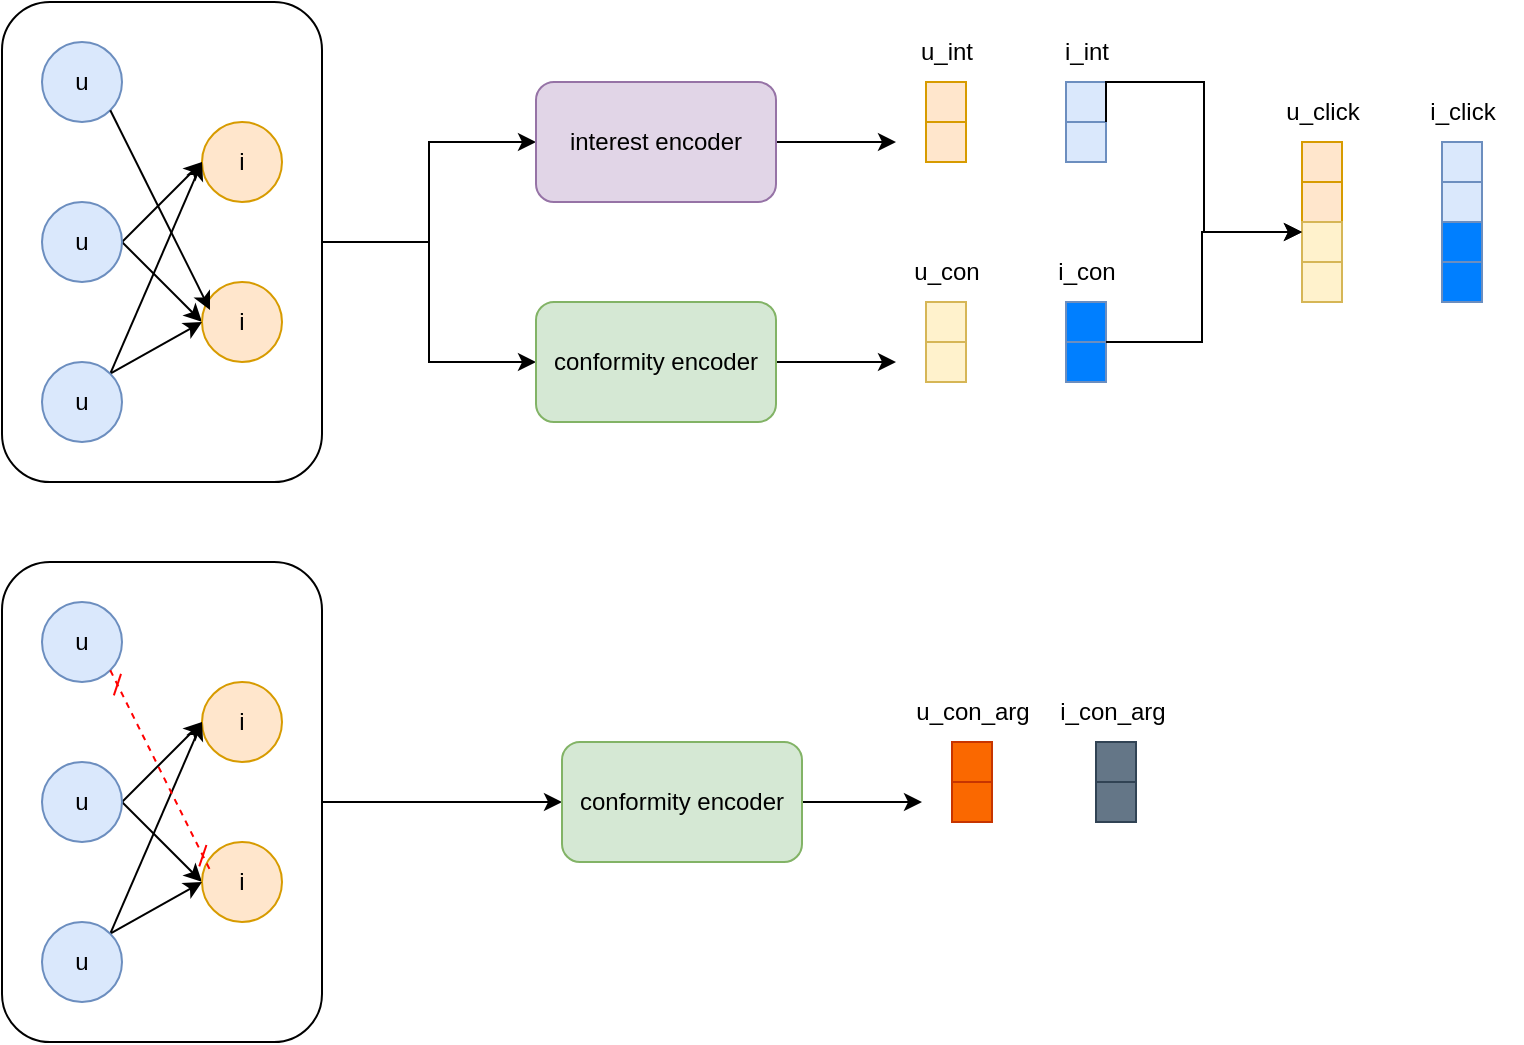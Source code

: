 <mxfile version="24.7.7">
  <diagram name="第 1 页" id="VUyj2m2OqaJEFEo-j7Zs">
    <mxGraphModel dx="1386" dy="748" grid="1" gridSize="10" guides="1" tooltips="1" connect="1" arrows="1" fold="1" page="1" pageScale="1" pageWidth="1654" pageHeight="1169" math="1" shadow="0">
      <root>
        <mxCell id="0" />
        <mxCell id="1" parent="0" />
        <mxCell id="WJeP69q8FkyDFJacEMiq-56" style="edgeStyle=orthogonalEdgeStyle;rounded=0;orthogonalLoop=1;jettySize=auto;html=1;exitX=1;exitY=0.5;exitDx=0;exitDy=0;entryX=0;entryY=0.5;entryDx=0;entryDy=0;" edge="1" parent="1" source="WJeP69q8FkyDFJacEMiq-22" target="WJeP69q8FkyDFJacEMiq-55">
          <mxGeometry relative="1" as="geometry" />
        </mxCell>
        <mxCell id="WJeP69q8FkyDFJacEMiq-22" value="" style="rounded=1;whiteSpace=wrap;html=1;" vertex="1" parent="1">
          <mxGeometry x="260" y="340" width="160" height="240" as="geometry" />
        </mxCell>
        <mxCell id="WJeP69q8FkyDFJacEMiq-27" style="edgeStyle=orthogonalEdgeStyle;rounded=0;orthogonalLoop=1;jettySize=auto;html=1;exitX=1;exitY=0.5;exitDx=0;exitDy=0;entryX=0;entryY=0.5;entryDx=0;entryDy=0;" edge="1" parent="1" source="WJeP69q8FkyDFJacEMiq-21" target="WJeP69q8FkyDFJacEMiq-26">
          <mxGeometry relative="1" as="geometry" />
        </mxCell>
        <mxCell id="WJeP69q8FkyDFJacEMiq-98" style="edgeStyle=orthogonalEdgeStyle;rounded=0;orthogonalLoop=1;jettySize=auto;html=1;exitX=1;exitY=0.5;exitDx=0;exitDy=0;entryX=0;entryY=0.5;entryDx=0;entryDy=0;" edge="1" parent="1" source="WJeP69q8FkyDFJacEMiq-21" target="WJeP69q8FkyDFJacEMiq-25">
          <mxGeometry relative="1" as="geometry" />
        </mxCell>
        <mxCell id="WJeP69q8FkyDFJacEMiq-21" value="" style="rounded=1;whiteSpace=wrap;html=1;" vertex="1" parent="1">
          <mxGeometry x="260" y="60" width="160" height="240" as="geometry" />
        </mxCell>
        <mxCell id="WJeP69q8FkyDFJacEMiq-1" value="u" style="ellipse;whiteSpace=wrap;html=1;aspect=fixed;fillColor=#dae8fc;strokeColor=#6c8ebf;" vertex="1" parent="1">
          <mxGeometry x="280" y="80" width="40" height="40" as="geometry" />
        </mxCell>
        <mxCell id="WJeP69q8FkyDFJacEMiq-2" value="i" style="ellipse;whiteSpace=wrap;html=1;aspect=fixed;fillColor=#ffe6cc;strokeColor=#d79b00;" vertex="1" parent="1">
          <mxGeometry x="360" y="120" width="40" height="40" as="geometry" />
        </mxCell>
        <mxCell id="WJeP69q8FkyDFJacEMiq-7" style="rounded=0;orthogonalLoop=1;jettySize=auto;html=1;exitX=1;exitY=0.5;exitDx=0;exitDy=0;entryX=0;entryY=0.5;entryDx=0;entryDy=0;" edge="1" parent="1" source="WJeP69q8FkyDFJacEMiq-3" target="WJeP69q8FkyDFJacEMiq-2">
          <mxGeometry relative="1" as="geometry" />
        </mxCell>
        <mxCell id="WJeP69q8FkyDFJacEMiq-9" style="rounded=0;orthogonalLoop=1;jettySize=auto;html=1;exitX=1;exitY=0.5;exitDx=0;exitDy=0;entryX=0;entryY=0.5;entryDx=0;entryDy=0;" edge="1" parent="1" source="WJeP69q8FkyDFJacEMiq-3" target="WJeP69q8FkyDFJacEMiq-4">
          <mxGeometry relative="1" as="geometry" />
        </mxCell>
        <mxCell id="WJeP69q8FkyDFJacEMiq-3" value="u" style="ellipse;whiteSpace=wrap;html=1;aspect=fixed;fillColor=#dae8fc;strokeColor=#6c8ebf;" vertex="1" parent="1">
          <mxGeometry x="280" y="160" width="40" height="40" as="geometry" />
        </mxCell>
        <mxCell id="WJeP69q8FkyDFJacEMiq-4" value="i" style="ellipse;whiteSpace=wrap;html=1;aspect=fixed;fillColor=#ffe6cc;strokeColor=#d79b00;" vertex="1" parent="1">
          <mxGeometry x="360" y="200" width="40" height="40" as="geometry" />
        </mxCell>
        <mxCell id="WJeP69q8FkyDFJacEMiq-8" style="rounded=0;orthogonalLoop=1;jettySize=auto;html=1;exitX=1;exitY=0;exitDx=0;exitDy=0;" edge="1" parent="1" source="WJeP69q8FkyDFJacEMiq-5">
          <mxGeometry relative="1" as="geometry">
            <mxPoint x="360" y="140" as="targetPoint" />
          </mxGeometry>
        </mxCell>
        <mxCell id="WJeP69q8FkyDFJacEMiq-10" style="rounded=0;orthogonalLoop=1;jettySize=auto;html=1;exitX=1;exitY=0;exitDx=0;exitDy=0;entryX=0;entryY=0.5;entryDx=0;entryDy=0;" edge="1" parent="1" source="WJeP69q8FkyDFJacEMiq-5" target="WJeP69q8FkyDFJacEMiq-4">
          <mxGeometry relative="1" as="geometry" />
        </mxCell>
        <mxCell id="WJeP69q8FkyDFJacEMiq-5" value="u" style="ellipse;whiteSpace=wrap;html=1;aspect=fixed;fillColor=#dae8fc;strokeColor=#6c8ebf;" vertex="1" parent="1">
          <mxGeometry x="280" y="240" width="40" height="40" as="geometry" />
        </mxCell>
        <mxCell id="WJeP69q8FkyDFJacEMiq-6" style="rounded=0;orthogonalLoop=1;jettySize=auto;html=1;exitX=1;exitY=1;exitDx=0;exitDy=0;entryX=0.1;entryY=0.35;entryDx=0;entryDy=0;entryPerimeter=0;" edge="1" parent="1" source="WJeP69q8FkyDFJacEMiq-1" target="WJeP69q8FkyDFJacEMiq-4">
          <mxGeometry relative="1" as="geometry" />
        </mxCell>
        <mxCell id="WJeP69q8FkyDFJacEMiq-11" value="u" style="ellipse;whiteSpace=wrap;html=1;aspect=fixed;fillColor=#dae8fc;strokeColor=#6c8ebf;" vertex="1" parent="1">
          <mxGeometry x="280" y="360" width="40" height="40" as="geometry" />
        </mxCell>
        <mxCell id="WJeP69q8FkyDFJacEMiq-12" value="i" style="ellipse;whiteSpace=wrap;html=1;aspect=fixed;fillColor=#ffe6cc;strokeColor=#d79b00;" vertex="1" parent="1">
          <mxGeometry x="360" y="400" width="40" height="40" as="geometry" />
        </mxCell>
        <mxCell id="WJeP69q8FkyDFJacEMiq-13" style="rounded=0;orthogonalLoop=1;jettySize=auto;html=1;exitX=1;exitY=0.5;exitDx=0;exitDy=0;entryX=0;entryY=0.5;entryDx=0;entryDy=0;" edge="1" parent="1" source="WJeP69q8FkyDFJacEMiq-15" target="WJeP69q8FkyDFJacEMiq-12">
          <mxGeometry relative="1" as="geometry" />
        </mxCell>
        <mxCell id="WJeP69q8FkyDFJacEMiq-14" style="rounded=0;orthogonalLoop=1;jettySize=auto;html=1;exitX=1;exitY=0.5;exitDx=0;exitDy=0;entryX=0;entryY=0.5;entryDx=0;entryDy=0;" edge="1" parent="1" source="WJeP69q8FkyDFJacEMiq-15" target="WJeP69q8FkyDFJacEMiq-16">
          <mxGeometry relative="1" as="geometry" />
        </mxCell>
        <mxCell id="WJeP69q8FkyDFJacEMiq-15" value="u" style="ellipse;whiteSpace=wrap;html=1;aspect=fixed;fillColor=#dae8fc;strokeColor=#6c8ebf;" vertex="1" parent="1">
          <mxGeometry x="280" y="440" width="40" height="40" as="geometry" />
        </mxCell>
        <mxCell id="WJeP69q8FkyDFJacEMiq-16" value="i" style="ellipse;whiteSpace=wrap;html=1;aspect=fixed;fillColor=#ffe6cc;strokeColor=#d79b00;" vertex="1" parent="1">
          <mxGeometry x="360" y="480" width="40" height="40" as="geometry" />
        </mxCell>
        <mxCell id="WJeP69q8FkyDFJacEMiq-17" style="rounded=0;orthogonalLoop=1;jettySize=auto;html=1;exitX=1;exitY=0;exitDx=0;exitDy=0;" edge="1" parent="1" source="WJeP69q8FkyDFJacEMiq-19">
          <mxGeometry relative="1" as="geometry">
            <mxPoint x="360" y="420" as="targetPoint" />
          </mxGeometry>
        </mxCell>
        <mxCell id="WJeP69q8FkyDFJacEMiq-18" style="rounded=0;orthogonalLoop=1;jettySize=auto;html=1;exitX=1;exitY=0;exitDx=0;exitDy=0;entryX=0;entryY=0.5;entryDx=0;entryDy=0;" edge="1" parent="1" source="WJeP69q8FkyDFJacEMiq-19" target="WJeP69q8FkyDFJacEMiq-16">
          <mxGeometry relative="1" as="geometry" />
        </mxCell>
        <mxCell id="WJeP69q8FkyDFJacEMiq-19" value="u" style="ellipse;whiteSpace=wrap;html=1;aspect=fixed;fillColor=#dae8fc;strokeColor=#6c8ebf;" vertex="1" parent="1">
          <mxGeometry x="280" y="520" width="40" height="40" as="geometry" />
        </mxCell>
        <mxCell id="WJeP69q8FkyDFJacEMiq-20" style="rounded=0;orthogonalLoop=1;jettySize=auto;html=1;exitX=1;exitY=1;exitDx=0;exitDy=0;entryX=0.1;entryY=0.35;entryDx=0;entryDy=0;entryPerimeter=0;startArrow=dash;startFill=0;endArrow=dash;endFill=0;fillColor=#f8cecc;strokeColor=#FF0000;dashed=1;" edge="1" parent="1" source="WJeP69q8FkyDFJacEMiq-11" target="WJeP69q8FkyDFJacEMiq-16">
          <mxGeometry relative="1" as="geometry" />
        </mxCell>
        <mxCell id="WJeP69q8FkyDFJacEMiq-28" style="edgeStyle=orthogonalEdgeStyle;rounded=0;orthogonalLoop=1;jettySize=auto;html=1;exitX=1;exitY=0.5;exitDx=0;exitDy=0;" edge="1" parent="1" source="WJeP69q8FkyDFJacEMiq-25">
          <mxGeometry relative="1" as="geometry">
            <mxPoint x="707" y="130" as="targetPoint" />
          </mxGeometry>
        </mxCell>
        <mxCell id="WJeP69q8FkyDFJacEMiq-25" value="interest encoder" style="rounded=1;whiteSpace=wrap;html=1;fillColor=#e1d5e7;strokeColor=#9673a6;" vertex="1" parent="1">
          <mxGeometry x="527" y="100" width="120" height="60" as="geometry" />
        </mxCell>
        <mxCell id="WJeP69q8FkyDFJacEMiq-29" style="edgeStyle=orthogonalEdgeStyle;rounded=0;orthogonalLoop=1;jettySize=auto;html=1;exitX=1;exitY=0.5;exitDx=0;exitDy=0;" edge="1" parent="1" source="WJeP69q8FkyDFJacEMiq-26">
          <mxGeometry relative="1" as="geometry">
            <mxPoint x="707" y="240" as="targetPoint" />
          </mxGeometry>
        </mxCell>
        <mxCell id="WJeP69q8FkyDFJacEMiq-26" value="conformity encoder" style="rounded=1;whiteSpace=wrap;html=1;fillColor=#d5e8d4;strokeColor=#82b366;" vertex="1" parent="1">
          <mxGeometry x="527" y="210" width="120" height="60" as="geometry" />
        </mxCell>
        <mxCell id="WJeP69q8FkyDFJacEMiq-57" style="edgeStyle=orthogonalEdgeStyle;rounded=0;orthogonalLoop=1;jettySize=auto;html=1;exitX=1;exitY=0.5;exitDx=0;exitDy=0;" edge="1" parent="1" source="WJeP69q8FkyDFJacEMiq-55">
          <mxGeometry relative="1" as="geometry">
            <mxPoint x="720" y="460" as="targetPoint" />
          </mxGeometry>
        </mxCell>
        <mxCell id="WJeP69q8FkyDFJacEMiq-55" value="conformity encoder" style="rounded=1;whiteSpace=wrap;html=1;fillColor=#d5e8d4;strokeColor=#82b366;" vertex="1" parent="1">
          <mxGeometry x="540" y="430" width="120" height="60" as="geometry" />
        </mxCell>
        <mxCell id="WJeP69q8FkyDFJacEMiq-67" value="u_con_arg" style="text;html=1;align=center;verticalAlign=middle;resizable=0;points=[];autosize=1;strokeColor=none;fillColor=none;" vertex="1" parent="1">
          <mxGeometry x="705" y="400" width="80" height="30" as="geometry" />
        </mxCell>
        <mxCell id="WJeP69q8FkyDFJacEMiq-38" value="u_int" style="text;html=1;align=center;verticalAlign=middle;resizable=0;points=[];autosize=1;strokeColor=none;fillColor=none;" vertex="1" parent="1">
          <mxGeometry x="707" y="70" width="50" height="30" as="geometry" />
        </mxCell>
        <mxCell id="WJeP69q8FkyDFJacEMiq-50" value="u_con" style="text;html=1;align=center;verticalAlign=middle;resizable=0;points=[];autosize=1;strokeColor=none;fillColor=none;" vertex="1" parent="1">
          <mxGeometry x="702" y="180" width="60" height="30" as="geometry" />
        </mxCell>
        <mxCell id="WJeP69q8FkyDFJacEMiq-39" value="i_int" style="text;html=1;align=center;verticalAlign=middle;resizable=0;points=[];autosize=1;strokeColor=none;fillColor=none;" vertex="1" parent="1">
          <mxGeometry x="777" y="70" width="50" height="30" as="geometry" />
        </mxCell>
        <mxCell id="WJeP69q8FkyDFJacEMiq-78" value="i_con" style="text;html=1;align=center;verticalAlign=middle;resizable=0;points=[];autosize=1;strokeColor=none;fillColor=none;" vertex="1" parent="1">
          <mxGeometry x="777" y="180" width="50" height="30" as="geometry" />
        </mxCell>
        <mxCell id="WJeP69q8FkyDFJacEMiq-68" value="i_con_arg" style="text;html=1;align=center;verticalAlign=middle;resizable=0;points=[];autosize=1;strokeColor=none;fillColor=none;container=0;" vertex="1" parent="1">
          <mxGeometry x="775" y="400" width="80" height="30" as="geometry" />
        </mxCell>
        <mxCell id="WJeP69q8FkyDFJacEMiq-85" value="" style="group" vertex="1" connectable="0" parent="1">
          <mxGeometry x="722" y="210" width="20" height="40" as="geometry" />
        </mxCell>
        <mxCell id="WJeP69q8FkyDFJacEMiq-43" value="" style="whiteSpace=wrap;html=1;aspect=fixed;fillColor=#fff2cc;strokeColor=#d6b656;" vertex="1" parent="WJeP69q8FkyDFJacEMiq-85">
          <mxGeometry width="20" height="20" as="geometry" />
        </mxCell>
        <mxCell id="WJeP69q8FkyDFJacEMiq-44" value="" style="whiteSpace=wrap;html=1;aspect=fixed;fillColor=#fff2cc;strokeColor=#d6b656;" vertex="1" parent="WJeP69q8FkyDFJacEMiq-85">
          <mxGeometry y="20" width="20" height="20" as="geometry" />
        </mxCell>
        <mxCell id="WJeP69q8FkyDFJacEMiq-86" value="" style="group;fillColor=#fa6800;fontColor=#000000;strokeColor=#C73500;" vertex="1" connectable="0" parent="1">
          <mxGeometry x="735" y="430" width="20" height="40" as="geometry" />
        </mxCell>
        <mxCell id="WJeP69q8FkyDFJacEMiq-87" value="" style="whiteSpace=wrap;html=1;aspect=fixed;fillColor=#fa6800;strokeColor=#C73500;fontColor=#000000;" vertex="1" parent="WJeP69q8FkyDFJacEMiq-86">
          <mxGeometry width="20" height="20" as="geometry" />
        </mxCell>
        <mxCell id="WJeP69q8FkyDFJacEMiq-88" value="" style="whiteSpace=wrap;html=1;aspect=fixed;fillColor=#fa6800;strokeColor=#C73500;fontColor=#000000;" vertex="1" parent="WJeP69q8FkyDFJacEMiq-86">
          <mxGeometry y="20" width="20" height="20" as="geometry" />
        </mxCell>
        <mxCell id="WJeP69q8FkyDFJacEMiq-92" value="" style="group" vertex="1" connectable="0" parent="1">
          <mxGeometry x="792" y="210" width="20" height="40" as="geometry" />
        </mxCell>
        <mxCell id="WJeP69q8FkyDFJacEMiq-75" value="" style="whiteSpace=wrap;html=1;aspect=fixed;fillColor=#007FFF;strokeColor=#6c8ebf;" vertex="1" parent="WJeP69q8FkyDFJacEMiq-92">
          <mxGeometry width="20" height="20" as="geometry" />
        </mxCell>
        <mxCell id="WJeP69q8FkyDFJacEMiq-76" value="" style="whiteSpace=wrap;html=1;aspect=fixed;fillColor=#007FFF;strokeColor=#6c8ebf;" vertex="1" parent="WJeP69q8FkyDFJacEMiq-92">
          <mxGeometry y="20" width="20" height="20" as="geometry" />
        </mxCell>
        <mxCell id="WJeP69q8FkyDFJacEMiq-93" value="" style="group" vertex="1" connectable="0" parent="1">
          <mxGeometry x="792" y="100" width="20" height="40" as="geometry" />
        </mxCell>
        <mxCell id="WJeP69q8FkyDFJacEMiq-35" value="" style="whiteSpace=wrap;html=1;aspect=fixed;fillColor=#dae8fc;strokeColor=#6c8ebf;" vertex="1" parent="WJeP69q8FkyDFJacEMiq-93">
          <mxGeometry width="20" height="20" as="geometry" />
        </mxCell>
        <mxCell id="WJeP69q8FkyDFJacEMiq-36" value="" style="whiteSpace=wrap;html=1;aspect=fixed;fillColor=#dae8fc;strokeColor=#6c8ebf;" vertex="1" parent="WJeP69q8FkyDFJacEMiq-93">
          <mxGeometry y="20" width="20" height="20" as="geometry" />
        </mxCell>
        <mxCell id="WJeP69q8FkyDFJacEMiq-94" value="" style="group" vertex="1" connectable="0" parent="1">
          <mxGeometry x="722" y="100" width="20" height="40" as="geometry" />
        </mxCell>
        <mxCell id="WJeP69q8FkyDFJacEMiq-30" value="" style="whiteSpace=wrap;html=1;aspect=fixed;fillColor=#ffe6cc;strokeColor=#d79b00;" vertex="1" parent="WJeP69q8FkyDFJacEMiq-94">
          <mxGeometry width="20" height="20" as="geometry" />
        </mxCell>
        <mxCell id="WJeP69q8FkyDFJacEMiq-31" value="" style="whiteSpace=wrap;html=1;aspect=fixed;fillColor=#ffe6cc;strokeColor=#d79b00;" vertex="1" parent="WJeP69q8FkyDFJacEMiq-94">
          <mxGeometry y="20" width="20" height="20" as="geometry" />
        </mxCell>
        <mxCell id="WJeP69q8FkyDFJacEMiq-95" value="" style="group;fillColor=#647687;fontColor=#ffffff;strokeColor=#314354;" vertex="1" connectable="0" parent="1">
          <mxGeometry x="807" y="430" width="20" height="40" as="geometry" />
        </mxCell>
        <mxCell id="WJeP69q8FkyDFJacEMiq-96" value="" style="whiteSpace=wrap;html=1;aspect=fixed;fillColor=#647687;strokeColor=#314354;fontColor=#ffffff;" vertex="1" parent="WJeP69q8FkyDFJacEMiq-95">
          <mxGeometry width="20" height="20" as="geometry" />
        </mxCell>
        <mxCell id="WJeP69q8FkyDFJacEMiq-97" value="" style="whiteSpace=wrap;html=1;aspect=fixed;fillColor=#647687;strokeColor=#314354;fontColor=#ffffff;" vertex="1" parent="WJeP69q8FkyDFJacEMiq-95">
          <mxGeometry y="20" width="20" height="20" as="geometry" />
        </mxCell>
        <mxCell id="WJeP69q8FkyDFJacEMiq-99" value="" style="group" vertex="1" connectable="0" parent="1">
          <mxGeometry x="910" y="130" width="20" height="40" as="geometry" />
        </mxCell>
        <mxCell id="WJeP69q8FkyDFJacEMiq-100" value="" style="whiteSpace=wrap;html=1;aspect=fixed;fillColor=#ffe6cc;strokeColor=#d79b00;" vertex="1" parent="WJeP69q8FkyDFJacEMiq-99">
          <mxGeometry width="20" height="20" as="geometry" />
        </mxCell>
        <mxCell id="WJeP69q8FkyDFJacEMiq-101" value="" style="whiteSpace=wrap;html=1;aspect=fixed;fillColor=#ffe6cc;strokeColor=#d79b00;" vertex="1" parent="WJeP69q8FkyDFJacEMiq-99">
          <mxGeometry y="20" width="20" height="20" as="geometry" />
        </mxCell>
        <mxCell id="WJeP69q8FkyDFJacEMiq-102" value="" style="group" vertex="1" connectable="0" parent="1">
          <mxGeometry x="910" y="170" width="20" height="40" as="geometry" />
        </mxCell>
        <mxCell id="WJeP69q8FkyDFJacEMiq-103" value="" style="whiteSpace=wrap;html=1;aspect=fixed;fillColor=#fff2cc;strokeColor=#d6b656;" vertex="1" parent="WJeP69q8FkyDFJacEMiq-102">
          <mxGeometry width="20" height="20" as="geometry" />
        </mxCell>
        <mxCell id="WJeP69q8FkyDFJacEMiq-104" value="" style="whiteSpace=wrap;html=1;aspect=fixed;fillColor=#fff2cc;strokeColor=#d6b656;" vertex="1" parent="WJeP69q8FkyDFJacEMiq-102">
          <mxGeometry y="20" width="20" height="20" as="geometry" />
        </mxCell>
        <mxCell id="WJeP69q8FkyDFJacEMiq-111" value="u_click" style="text;html=1;align=center;verticalAlign=middle;resizable=0;points=[];autosize=1;strokeColor=none;fillColor=none;" vertex="1" parent="1">
          <mxGeometry x="890" y="100" width="60" height="30" as="geometry" />
        </mxCell>
        <mxCell id="WJeP69q8FkyDFJacEMiq-112" value="" style="group" vertex="1" connectable="0" parent="1">
          <mxGeometry x="980" y="130" width="20" height="80" as="geometry" />
        </mxCell>
        <mxCell id="WJeP69q8FkyDFJacEMiq-105" value="" style="group" vertex="1" connectable="0" parent="WJeP69q8FkyDFJacEMiq-112">
          <mxGeometry width="20" height="40" as="geometry" />
        </mxCell>
        <mxCell id="WJeP69q8FkyDFJacEMiq-106" value="" style="whiteSpace=wrap;html=1;aspect=fixed;fillColor=#dae8fc;strokeColor=#6c8ebf;" vertex="1" parent="WJeP69q8FkyDFJacEMiq-105">
          <mxGeometry width="20" height="20" as="geometry" />
        </mxCell>
        <mxCell id="WJeP69q8FkyDFJacEMiq-107" value="" style="whiteSpace=wrap;html=1;aspect=fixed;fillColor=#dae8fc;strokeColor=#6c8ebf;" vertex="1" parent="WJeP69q8FkyDFJacEMiq-105">
          <mxGeometry y="20" width="20" height="20" as="geometry" />
        </mxCell>
        <mxCell id="WJeP69q8FkyDFJacEMiq-108" value="" style="group" vertex="1" connectable="0" parent="WJeP69q8FkyDFJacEMiq-112">
          <mxGeometry y="40" width="20" height="40" as="geometry" />
        </mxCell>
        <mxCell id="WJeP69q8FkyDFJacEMiq-109" value="" style="whiteSpace=wrap;html=1;aspect=fixed;fillColor=#007FFF;strokeColor=#6c8ebf;" vertex="1" parent="WJeP69q8FkyDFJacEMiq-108">
          <mxGeometry width="20" height="20" as="geometry" />
        </mxCell>
        <mxCell id="WJeP69q8FkyDFJacEMiq-110" value="" style="whiteSpace=wrap;html=1;aspect=fixed;fillColor=#007FFF;strokeColor=#6c8ebf;" vertex="1" parent="WJeP69q8FkyDFJacEMiq-108">
          <mxGeometry y="20" width="20" height="20" as="geometry" />
        </mxCell>
        <mxCell id="WJeP69q8FkyDFJacEMiq-114" value="i_click" style="text;html=1;align=center;verticalAlign=middle;resizable=0;points=[];autosize=1;strokeColor=none;fillColor=none;" vertex="1" parent="1">
          <mxGeometry x="960" y="100" width="60" height="30" as="geometry" />
        </mxCell>
        <mxCell id="WJeP69q8FkyDFJacEMiq-115" style="edgeStyle=orthogonalEdgeStyle;rounded=0;orthogonalLoop=1;jettySize=auto;html=1;exitX=1;exitY=0;exitDx=0;exitDy=0;entryX=0;entryY=0.25;entryDx=0;entryDy=0;" edge="1" parent="1" source="WJeP69q8FkyDFJacEMiq-36" target="WJeP69q8FkyDFJacEMiq-103">
          <mxGeometry relative="1" as="geometry" />
        </mxCell>
        <mxCell id="WJeP69q8FkyDFJacEMiq-116" style="edgeStyle=orthogonalEdgeStyle;rounded=0;orthogonalLoop=1;jettySize=auto;html=1;exitX=1;exitY=0;exitDx=0;exitDy=0;entryX=0;entryY=0.25;entryDx=0;entryDy=0;" edge="1" parent="1" source="WJeP69q8FkyDFJacEMiq-76" target="WJeP69q8FkyDFJacEMiq-103">
          <mxGeometry relative="1" as="geometry">
            <Array as="points">
              <mxPoint x="860" y="230" />
              <mxPoint x="860" y="175" />
            </Array>
          </mxGeometry>
        </mxCell>
      </root>
    </mxGraphModel>
  </diagram>
</mxfile>
